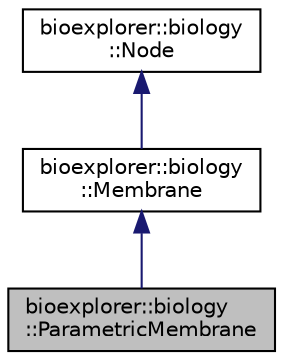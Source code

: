 digraph "bioexplorer::biology::ParametricMembrane"
{
 // LATEX_PDF_SIZE
  edge [fontname="Helvetica",fontsize="10",labelfontname="Helvetica",labelfontsize="10"];
  node [fontname="Helvetica",fontsize="10",shape=record];
  Node1 [label="bioexplorer::biology\l::ParametricMembrane",height=0.2,width=0.4,color="black", fillcolor="grey75", style="filled", fontcolor="black",tooltip="A Membrane object implements a 3D structure of a given shape, but with a surface composed of instance..."];
  Node2 -> Node1 [dir="back",color="midnightblue",fontsize="10",style="solid",fontname="Helvetica"];
  Node2 [label="bioexplorer::biology\l::Membrane",height=0.2,width=0.4,color="black", fillcolor="white", style="filled",URL="$de/dd4/classbioexplorer_1_1biology_1_1Membrane.html",tooltip="A Membrane object implements a 3D structure of a given shape, but with a surface composed of instance..."];
  Node3 -> Node2 [dir="back",color="midnightblue",fontsize="10",style="solid",fontname="Helvetica"];
  Node3 [label="bioexplorer::biology\l::Node",height=0.2,width=0.4,color="black", fillcolor="white", style="filled",URL="$de/dc0/classbioexplorer_1_1biology_1_1Node.html",tooltip="The Node class."];
}
